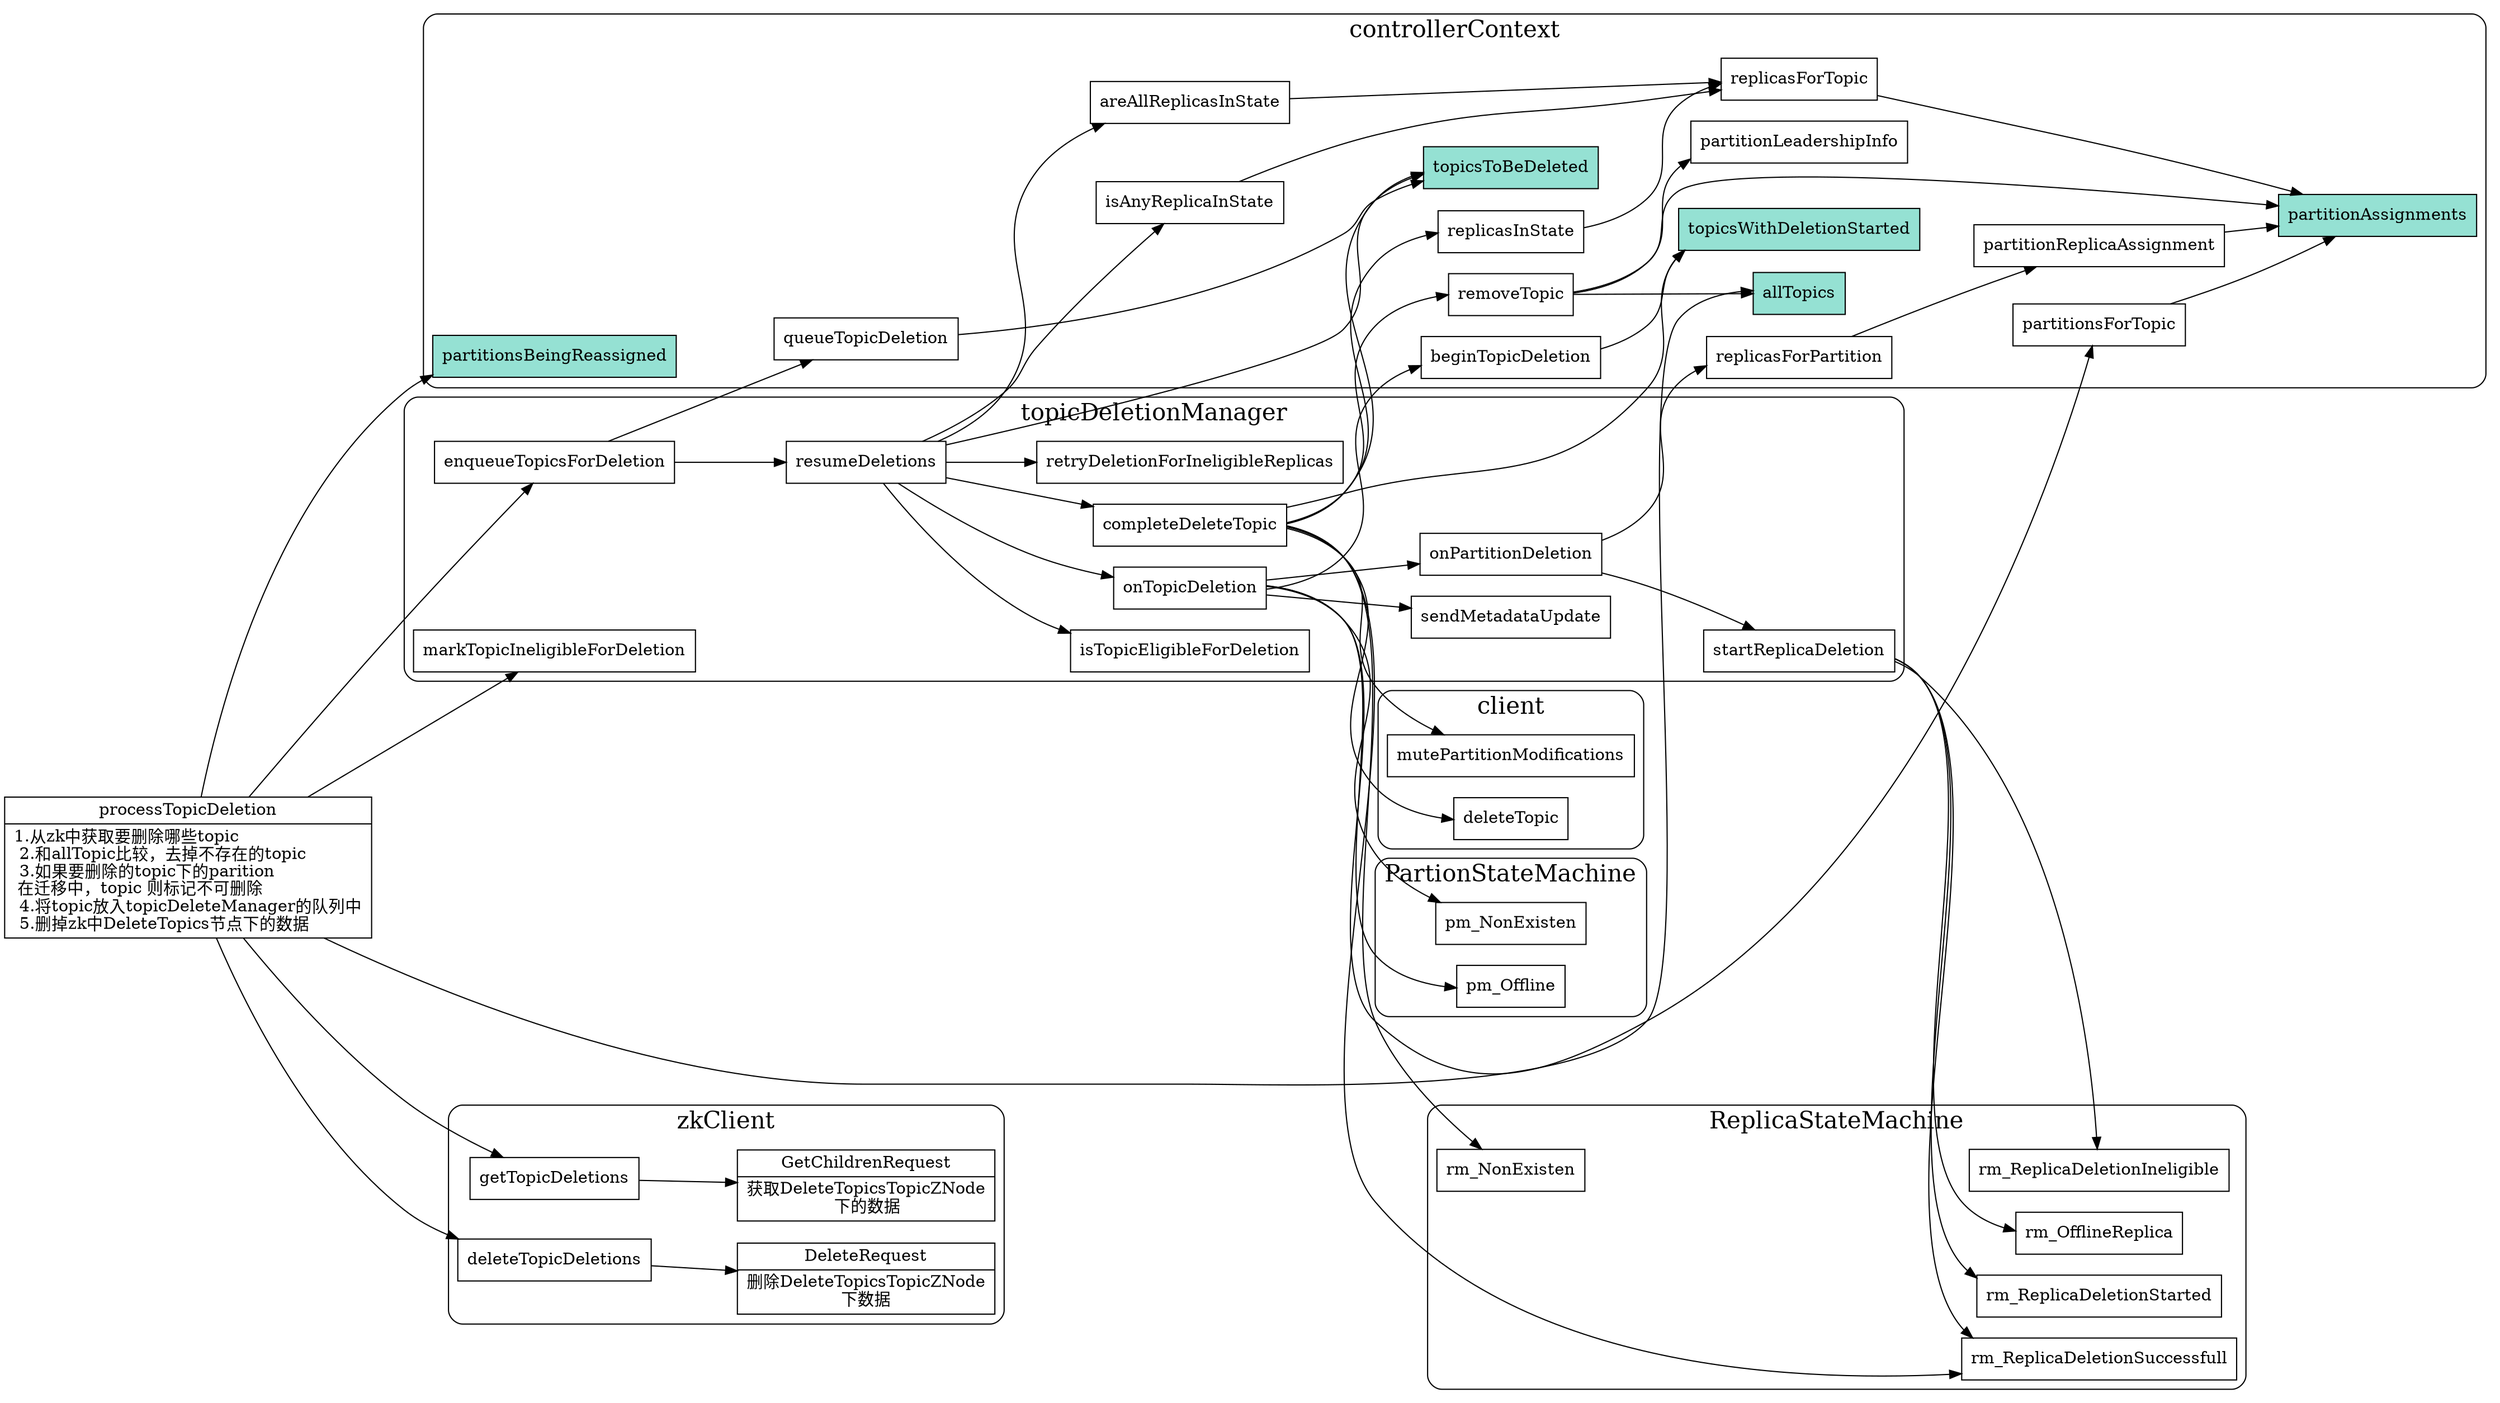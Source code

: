 digraph topic_delete {
  node[shape=box;];
  newrank=true;
  rankdir=LR;
  subgraph cluster_controllerContext {
    graph[label="controllerContext";fontsize=20;style=rounded];
    removeTopic -> {
      allTopics;
      partitionAssignments;
      partitionLeadershipInfo;
    }
    replicasInState -> replicasForTopic;
    partitionsForTopic -> partitionAssignments;
    areAllReplicasInState -> replicasForTopic;
    replicasForPartition -> partitionReplicaAssignment -> partitionAssignments;
    allTopics[
      fillcolor="#95e1d3";
      style=filled;
      shape="record";
      label="{{
        allTopics
      }}";
    ];
    partitionsBeingReassigned[
      fillcolor="#95e1d3";
      style=filled;
      shape="record";
      label="{{
        partitionsBeingReassigned
      }}";
    ];
    partitionAssignments[
      fillcolor="#95e1d3";
      style=filled;
      shape="record";
      label="{{
        partitionAssignments
      }}";
    ];
    topicsToBeDeleted[
      fillcolor="#95e1d3";
      style=filled;
      shape="record";
      label="{{
        topicsToBeDeleted
      }}";
    ];
    topicsWithDeletionStarted[
      fillcolor="#95e1d3";
      style=filled;
      shape="record";
      label="{{
        topicsWithDeletionStarted
      }}";
    ];
    beginTopicDeletion -> topicsWithDeletionStarted;
    queueTopicDeletion -> topicsToBeDeleted;
    isAnyReplicaInState -> replicasForTopic -> partitionAssignments;
  };
  subgraph cluster_PartionStateMachine {
    graph[label="PartionStateMachine";fontsize=20;style=rounded];
    pm_NonExisten;
    pm_Offline;
  };

  subgraph cluster_zkClient {
    graph[label="zkClient";fontsize=20;style=rounded];
    getTopicDeletions -> {
      GetChildrenRequest;
    };
    GetChildrenRequest[
      shape="record";
      label="{{
        GetChildrenRequest|
        获取DeleteTopicsTopicZNode\l 
        下的数据
      }}";
    ];
    deleteTopicDeletions -> {
      DeleteRequest;
    };
    DeleteRequest[
      shape="record";
      label="{{
        DeleteRequest|
        删除DeleteTopicsTopicZNode\l下数据
      }}";
    ];
  };
  subgraph cluster_ReplicaStateMachine {
    graph[label="ReplicaStateMachine";fontsize=20;style=rounded];
    rm_ReplicaDeletionSuccessfull;
    rm_ReplicaDeletionIneligible;
    rm_OfflineReplica;
    rm_NonExisten;
    rm_ReplicaDeletionStarted;
  };

  subgraph cluster_client {
    graph[label="client";fontsize=20;style=rounded];
    mutePartitionModifications;
    deleteTopic;
  };

  subgraph cluster_topicDeletionManager {
    graph[label="topicDeletionManager";fontsize=20;style=rounded];
    enqueueTopicsForDeletion;
    markTopicIneligibleForDeletion;
    enqueueTopicsForDeletion -> {
      queueTopicDeletion;
      resumeDeletions;
    }
    resumeDeletions -> {
      topicsToBeDeleted;
      areAllReplicasInState;
      completeDeleteTopic;
      isAnyReplicaInState;
      retryDeletionForIneligibleReplicas;
      isTopicEligibleForDeletion;
      onTopicDeletion;
    }
    onTopicDeletion -> {
      pm_Offline;
      pm_NonExisten
      beginTopicDeletion
      sendMetadataUpdate;
      onPartitionDeletion;
      partitionsForTopic;
    }
    onPartitionDeletion -> {
      replicasForPartition;
      startReplicaDeletion;
    }
    startReplicaDeletion -> {
      rm_ReplicaDeletionSuccessfull;
      rm_ReplicaDeletionIneligible;
      rm_OfflineReplica;
      rm_ReplicaDeletionStarted;
    }
    completeDeleteTopic -> {
      mutePartitionModifications;
      replicasInState;
      rm_ReplicaDeletionSuccessfull;
      rm_NonExisten;
      topicsToBeDeleted;
      topicsWithDeletionStarted;
      deleteTopic;
      removeTopic;
    }
  };
  processTopicDeletion[
    shape="record";
    label="{{
      processTopicDeletion|
      1.从zk中获取要删除哪些topic\l
      2.和allTopic比较，去掉不存在的topic\l
      3.如果要删除的topic下的parition\l 
      在迁移中，topic 则标记不可删除\l
      4.将topic放入topicDeleteManager的队列中\l
      5.删掉zk中DeleteTopics节点下的数据\l
    }}";
  ];

  processTopicDeletion -> {
    getTopicDeletions;
    deleteTopicDeletions;
    allTopics;
    partitionsBeingReassigned;
    markTopicIneligibleForDeletion;
    enqueueTopicsForDeletion;
  }
}
